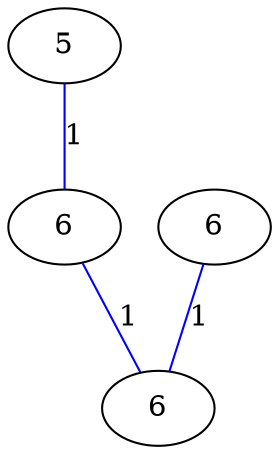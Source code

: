 graph G {
	0 [label="5"];
	1 [label="6"];
	2 [label="6"];
	3 [label="6"];
	0 -- 1 [label="1", color=blue];
	1 -- 3 [label="1", color=blue];
	2 -- 3 [label="1", color=blue];
}